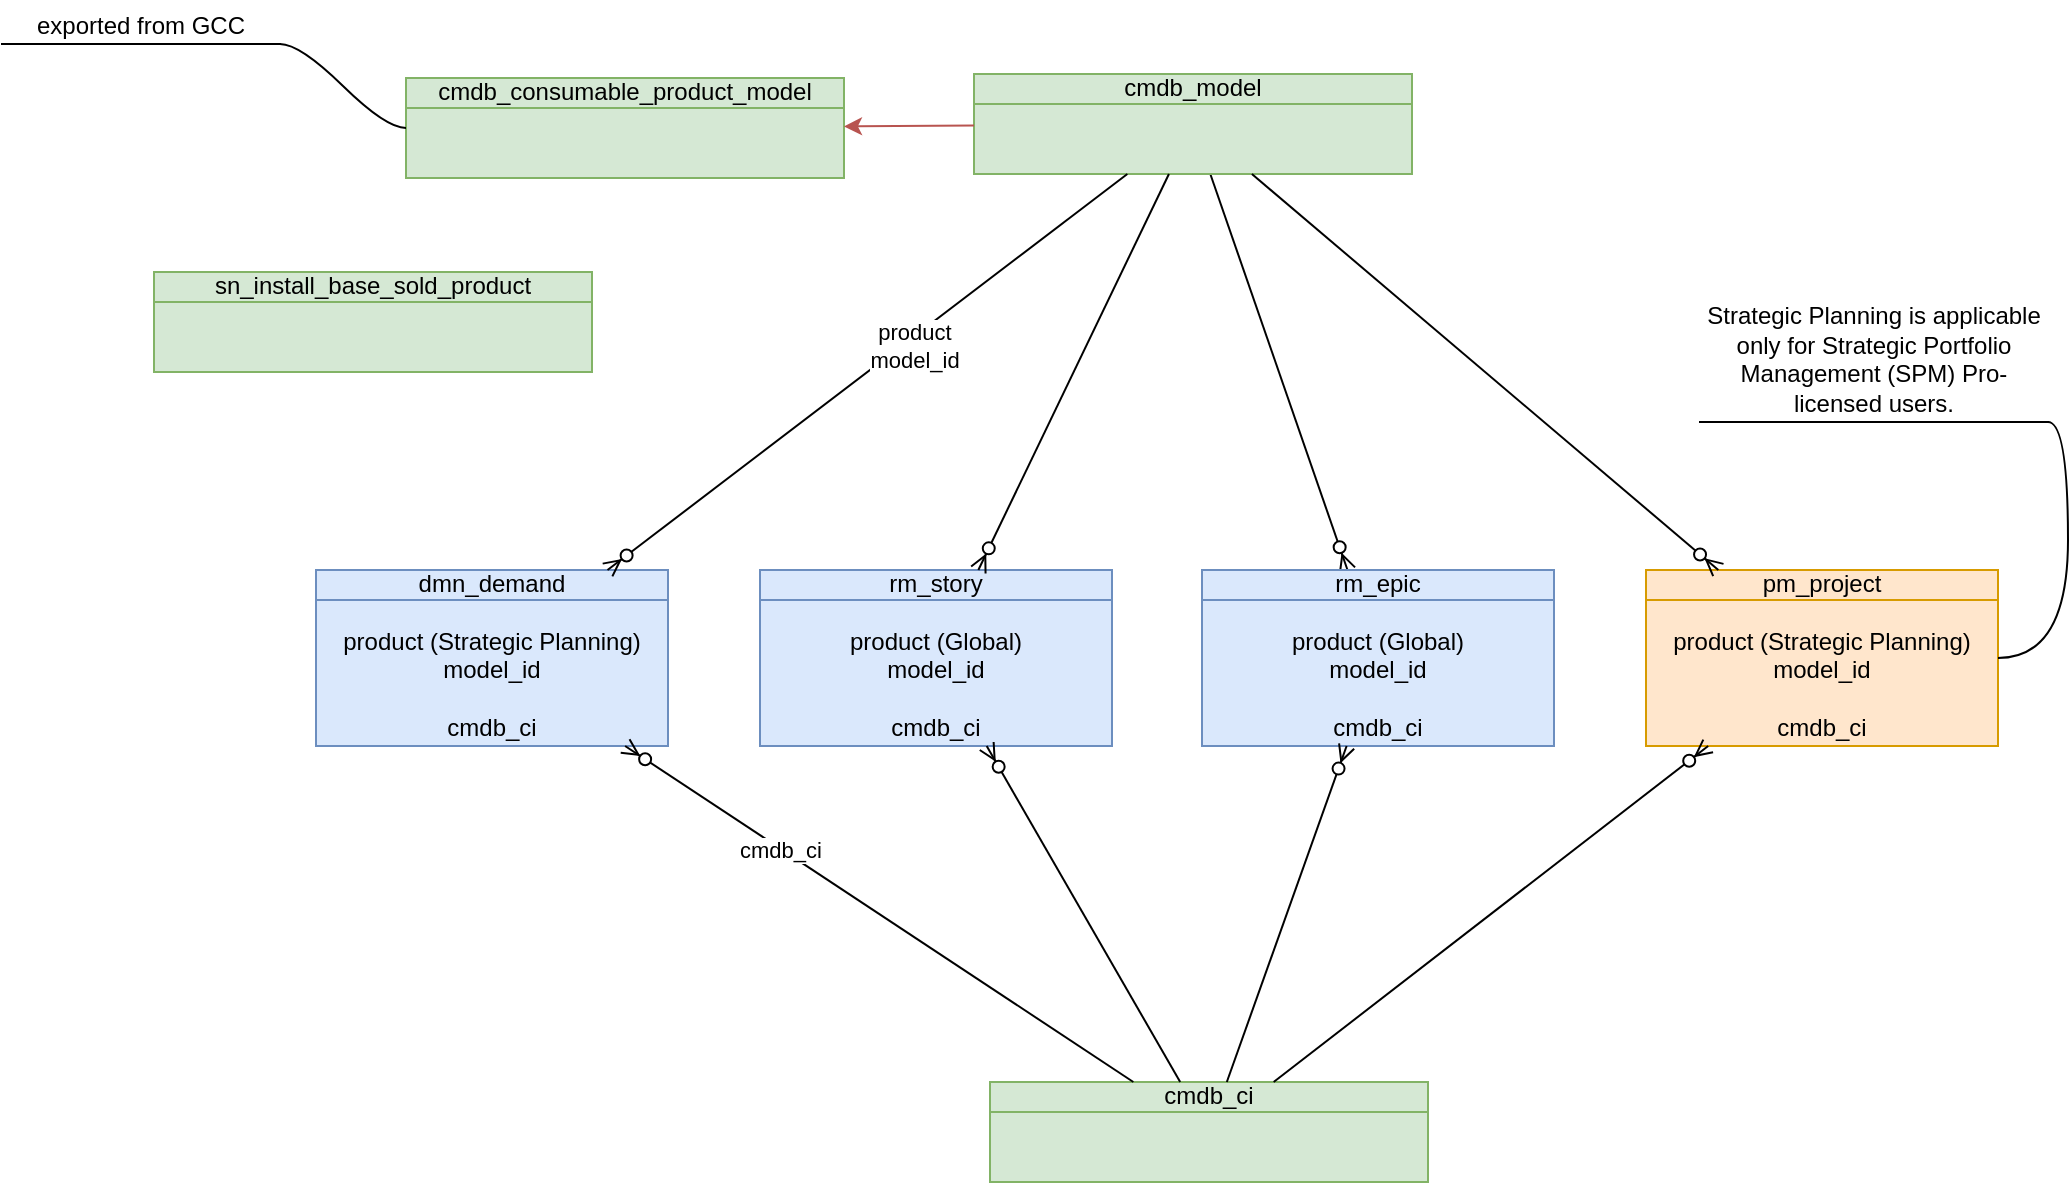 <mxfile version="26.1.0">
  <diagram name="Page-1" id="Ml2_Wi6gRCoKqoXRMsIn">
    <mxGraphModel dx="1445" dy="2824" grid="0" gridSize="10" guides="0" tooltips="1" connect="0" arrows="0" fold="1" page="1" pageScale="1" pageWidth="1169" pageHeight="827" math="0" shadow="0">
      <root>
        <mxCell id="0" />
        <mxCell id="1" parent="0" />
        <mxCell id="oGcioDnqOvr4xoN5G6et-1" value="cmdb_consumable_product_model" style="html=1;outlineConnect=0;whiteSpace=wrap;fillColor=#d5e8d4;shape=mxgraph.archimate3.businessObject;overflow=fill;strokeColor=#82b366;" vertex="1" parent="1">
          <mxGeometry x="268" y="-1522" width="219" height="50" as="geometry" />
        </mxCell>
        <mxCell id="oGcioDnqOvr4xoN5G6et-2" value="&lt;div&gt;rm_story&lt;/div&gt;&lt;div&gt;&lt;div&gt;&lt;br&gt;&lt;/div&gt;&lt;div&gt;product (Global)&lt;/div&gt;&lt;div&gt;model_id&lt;/div&gt;&lt;div&gt;&lt;br&gt;&lt;/div&gt;&lt;div&gt;cmdb_ci&lt;/div&gt;&lt;br&gt;&lt;/div&gt;" style="html=1;outlineConnect=0;whiteSpace=wrap;fillColor=#dae8fc;shape=mxgraph.archimate3.businessObject;overflow=fill;strokeColor=#6c8ebf;" vertex="1" parent="1">
          <mxGeometry x="445" y="-1276" width="176" height="88" as="geometry" />
        </mxCell>
        <mxCell id="oGcioDnqOvr4xoN5G6et-3" value="" style="fontSize=12;html=1;endArrow=ERzeroToMany;endFill=1;rounded=0;" edge="1" parent="1" source="oGcioDnqOvr4xoN5G6et-4" target="oGcioDnqOvr4xoN5G6et-6">
          <mxGeometry width="100" height="100" relative="1" as="geometry">
            <mxPoint x="594" y="-1343" as="sourcePoint" />
            <mxPoint x="352" y="-1205" as="targetPoint" />
          </mxGeometry>
        </mxCell>
        <mxCell id="oGcioDnqOvr4xoN5G6et-4" value="cmdb_model" style="html=1;outlineConnect=0;whiteSpace=wrap;fillColor=#d5e8d4;shape=mxgraph.archimate3.businessObject;overflow=fill;strokeColor=#82b366;" vertex="1" parent="1">
          <mxGeometry x="552" y="-1524" width="219" height="50" as="geometry" />
        </mxCell>
        <mxCell id="oGcioDnqOvr4xoN5G6et-5" value="" style="endArrow=classic;html=1;rounded=0;fillColor=#f8cecc;strokeColor=#b85450;" edge="1" parent="1" source="oGcioDnqOvr4xoN5G6et-4" target="oGcioDnqOvr4xoN5G6et-1">
          <mxGeometry width="50" height="50" relative="1" as="geometry">
            <mxPoint x="753" y="-1639" as="sourcePoint" />
            <mxPoint x="283" y="-1641" as="targetPoint" />
          </mxGeometry>
        </mxCell>
        <mxCell id="oGcioDnqOvr4xoN5G6et-6" value="&lt;div&gt;rm_epic&lt;/div&gt;&lt;div&gt;&lt;br&gt;&lt;/div&gt;&lt;div&gt;&lt;div&gt;product (Global)&lt;/div&gt;&lt;div&gt;model_id&lt;/div&gt;&lt;div&gt;&lt;br&gt;&lt;/div&gt;&lt;div&gt;cmdb_ci&lt;/div&gt;&lt;br&gt;&lt;/div&gt;" style="html=1;outlineConnect=0;whiteSpace=wrap;fillColor=#dae8fc;shape=mxgraph.archimate3.businessObject;overflow=fill;strokeColor=#6c8ebf;" vertex="1" parent="1">
          <mxGeometry x="666" y="-1276" width="176" height="88" as="geometry" />
        </mxCell>
        <mxCell id="oGcioDnqOvr4xoN5G6et-7" value="" style="fontSize=12;html=1;endArrow=ERzeroToMany;endFill=1;rounded=0;" edge="1" parent="1" source="oGcioDnqOvr4xoN5G6et-4" target="oGcioDnqOvr4xoN5G6et-2">
          <mxGeometry width="100" height="100" relative="1" as="geometry">
            <mxPoint x="672" y="-1464" as="sourcePoint" />
            <mxPoint x="675" y="-1267" as="targetPoint" />
          </mxGeometry>
        </mxCell>
        <mxCell id="oGcioDnqOvr4xoN5G6et-8" value="&lt;div&gt;dmn_demand&lt;/div&gt;&lt;div&gt;&lt;br&gt;&lt;/div&gt;&lt;div&gt;product (Strategic Planning)&lt;/div&gt;&lt;div&gt;model_id&lt;/div&gt;&lt;div&gt;&lt;br&gt;&lt;/div&gt;&lt;div&gt;cmdb_ci&lt;/div&gt;" style="html=1;outlineConnect=0;whiteSpace=wrap;fillColor=#dae8fc;shape=mxgraph.archimate3.businessObject;overflow=fill;strokeColor=#6c8ebf;" vertex="1" parent="1">
          <mxGeometry x="223" y="-1276" width="176" height="88" as="geometry" />
        </mxCell>
        <mxCell id="oGcioDnqOvr4xoN5G6et-9" value="" style="fontSize=12;html=1;endArrow=ERzeroToMany;endFill=1;rounded=0;" edge="1" parent="1" source="oGcioDnqOvr4xoN5G6et-4" target="oGcioDnqOvr4xoN5G6et-8">
          <mxGeometry width="100" height="100" relative="1" as="geometry">
            <mxPoint x="656" y="-1464" as="sourcePoint" />
            <mxPoint x="535" y="-1266" as="targetPoint" />
          </mxGeometry>
        </mxCell>
        <mxCell id="oGcioDnqOvr4xoN5G6et-22" value="&lt;div&gt;product&lt;/div&gt;&lt;div&gt;model_id&lt;/div&gt;" style="edgeLabel;html=1;align=center;verticalAlign=middle;resizable=0;points=[];" vertex="1" connectable="0" parent="oGcioDnqOvr4xoN5G6et-9">
          <mxGeometry x="-0.162" y="4" relative="1" as="geometry">
            <mxPoint as="offset" />
          </mxGeometry>
        </mxCell>
        <mxCell id="oGcioDnqOvr4xoN5G6et-10" value="&lt;div&gt;pm_project&lt;/div&gt;&lt;div&gt;&lt;br&gt;&lt;/div&gt;&lt;div&gt;&lt;div&gt;product (Strategic Planning)&lt;/div&gt;&lt;div&gt;model_id&lt;/div&gt;&lt;div&gt;&lt;br&gt;&lt;/div&gt;&lt;div&gt;cmdb_ci&lt;/div&gt;&lt;br&gt;&lt;/div&gt;" style="html=1;outlineConnect=0;whiteSpace=wrap;fillColor=#ffe6cc;shape=mxgraph.archimate3.businessObject;overflow=fill;strokeColor=#d79b00;" vertex="1" parent="1">
          <mxGeometry x="888" y="-1276" width="176" height="88" as="geometry" />
        </mxCell>
        <mxCell id="oGcioDnqOvr4xoN5G6et-11" value="" style="fontSize=12;html=1;endArrow=ERzeroToMany;endFill=1;rounded=0;" edge="1" parent="1" source="oGcioDnqOvr4xoN5G6et-4" target="oGcioDnqOvr4xoN5G6et-10">
          <mxGeometry width="100" height="100" relative="1" as="geometry">
            <mxPoint x="680" y="-1464" as="sourcePoint" />
            <mxPoint x="749" y="-1266" as="targetPoint" />
          </mxGeometry>
        </mxCell>
        <mxCell id="oGcioDnqOvr4xoN5G6et-15" value="Strategic Planning is applicable only for Strategic Portfolio Management (SPM) Pro-licensed users." style="whiteSpace=wrap;html=1;shape=partialRectangle;top=0;left=0;bottom=1;right=0;points=[[0,1],[1,1]];fillColor=none;align=center;verticalAlign=bottom;routingCenterY=0.5;snapToPoint=1;recursiveResize=0;autosize=1;treeFolding=1;treeMoving=1;newEdgeStyle={&quot;edgeStyle&quot;:&quot;entityRelationEdgeStyle&quot;,&quot;startArrow&quot;:&quot;none&quot;,&quot;endArrow&quot;:&quot;none&quot;,&quot;segment&quot;:10,&quot;curved&quot;:1,&quot;sourcePerimeterSpacing&quot;:0,&quot;targetPerimeterSpacing&quot;:0};" vertex="1" parent="1">
          <mxGeometry x="915" y="-1422" width="174" height="72" as="geometry" />
        </mxCell>
        <mxCell id="oGcioDnqOvr4xoN5G6et-16" value="" style="edgeStyle=entityRelationEdgeStyle;startArrow=none;endArrow=none;segment=10;curved=1;sourcePerimeterSpacing=0;targetPerimeterSpacing=0;rounded=0;" edge="1" target="oGcioDnqOvr4xoN5G6et-15" parent="1" source="oGcioDnqOvr4xoN5G6et-10">
          <mxGeometry relative="1" as="geometry">
            <mxPoint x="999" y="-1371" as="sourcePoint" />
          </mxGeometry>
        </mxCell>
        <mxCell id="oGcioDnqOvr4xoN5G6et-17" value="cmdb_ci" style="html=1;outlineConnect=0;whiteSpace=wrap;fillColor=#d5e8d4;shape=mxgraph.archimate3.businessObject;overflow=fill;strokeColor=#82b366;" vertex="1" parent="1">
          <mxGeometry x="560" y="-1020" width="219" height="50" as="geometry" />
        </mxCell>
        <mxCell id="oGcioDnqOvr4xoN5G6et-18" value="" style="fontSize=12;html=1;endArrow=ERzeroToMany;endFill=1;rounded=0;" edge="1" parent="1" source="oGcioDnqOvr4xoN5G6et-17" target="oGcioDnqOvr4xoN5G6et-10">
          <mxGeometry width="100" height="100" relative="1" as="geometry">
            <mxPoint x="701" y="-1464" as="sourcePoint" />
            <mxPoint x="934" y="-1266" as="targetPoint" />
          </mxGeometry>
        </mxCell>
        <mxCell id="oGcioDnqOvr4xoN5G6et-19" value="" style="fontSize=12;html=1;endArrow=ERzeroToMany;endFill=1;rounded=0;" edge="1" parent="1" source="oGcioDnqOvr4xoN5G6et-17" target="oGcioDnqOvr4xoN5G6et-6">
          <mxGeometry width="100" height="100" relative="1" as="geometry">
            <mxPoint x="711" y="-1454" as="sourcePoint" />
            <mxPoint x="944" y="-1256" as="targetPoint" />
          </mxGeometry>
        </mxCell>
        <mxCell id="oGcioDnqOvr4xoN5G6et-20" value="" style="fontSize=12;html=1;endArrow=ERzeroToMany;endFill=1;rounded=0;" edge="1" parent="1" source="oGcioDnqOvr4xoN5G6et-17" target="oGcioDnqOvr4xoN5G6et-2">
          <mxGeometry width="100" height="100" relative="1" as="geometry">
            <mxPoint x="721" y="-1444" as="sourcePoint" />
            <mxPoint x="954" y="-1246" as="targetPoint" />
          </mxGeometry>
        </mxCell>
        <mxCell id="oGcioDnqOvr4xoN5G6et-21" value="" style="fontSize=12;html=1;endArrow=ERzeroToMany;endFill=1;rounded=0;" edge="1" parent="1" source="oGcioDnqOvr4xoN5G6et-17" target="oGcioDnqOvr4xoN5G6et-8">
          <mxGeometry width="100" height="100" relative="1" as="geometry">
            <mxPoint x="731" y="-1434" as="sourcePoint" />
            <mxPoint x="964" y="-1236" as="targetPoint" />
          </mxGeometry>
        </mxCell>
        <mxCell id="oGcioDnqOvr4xoN5G6et-23" value="cmdb_ci" style="edgeLabel;html=1;align=center;verticalAlign=middle;resizable=0;points=[];" vertex="1" connectable="0" parent="oGcioDnqOvr4xoN5G6et-21">
          <mxGeometry x="0.388" y="1" relative="1" as="geometry">
            <mxPoint as="offset" />
          </mxGeometry>
        </mxCell>
        <mxCell id="oGcioDnqOvr4xoN5G6et-25" value="exported from GCC" style="whiteSpace=wrap;html=1;shape=partialRectangle;top=0;left=0;bottom=1;right=0;points=[[0,1],[1,1]];fillColor=none;align=center;verticalAlign=bottom;routingCenterY=0.5;snapToPoint=1;recursiveResize=0;autosize=1;treeFolding=1;treeMoving=1;newEdgeStyle={&quot;edgeStyle&quot;:&quot;entityRelationEdgeStyle&quot;,&quot;startArrow&quot;:&quot;none&quot;,&quot;endArrow&quot;:&quot;none&quot;,&quot;segment&quot;:10,&quot;curved&quot;:1,&quot;sourcePerimeterSpacing&quot;:0,&quot;targetPerimeterSpacing&quot;:0};" vertex="1" parent="1">
          <mxGeometry x="66" y="-1560" width="139" height="21" as="geometry" />
        </mxCell>
        <mxCell id="oGcioDnqOvr4xoN5G6et-26" value="" style="edgeStyle=entityRelationEdgeStyle;startArrow=none;endArrow=none;segment=10;curved=1;sourcePerimeterSpacing=0;targetPerimeterSpacing=0;rounded=0;" edge="1" parent="1" target="oGcioDnqOvr4xoN5G6et-25" source="oGcioDnqOvr4xoN5G6et-1">
          <mxGeometry relative="1" as="geometry">
            <mxPoint x="197" y="-1421" as="sourcePoint" />
          </mxGeometry>
        </mxCell>
        <mxCell id="oGcioDnqOvr4xoN5G6et-27" value="sn_install_base_sold_product" style="html=1;outlineConnect=0;whiteSpace=wrap;fillColor=#d5e8d4;shape=mxgraph.archimate3.businessObject;overflow=fill;strokeColor=#82b366;" vertex="1" parent="1">
          <mxGeometry x="142" y="-1425" width="219" height="50" as="geometry" />
        </mxCell>
      </root>
    </mxGraphModel>
  </diagram>
</mxfile>
